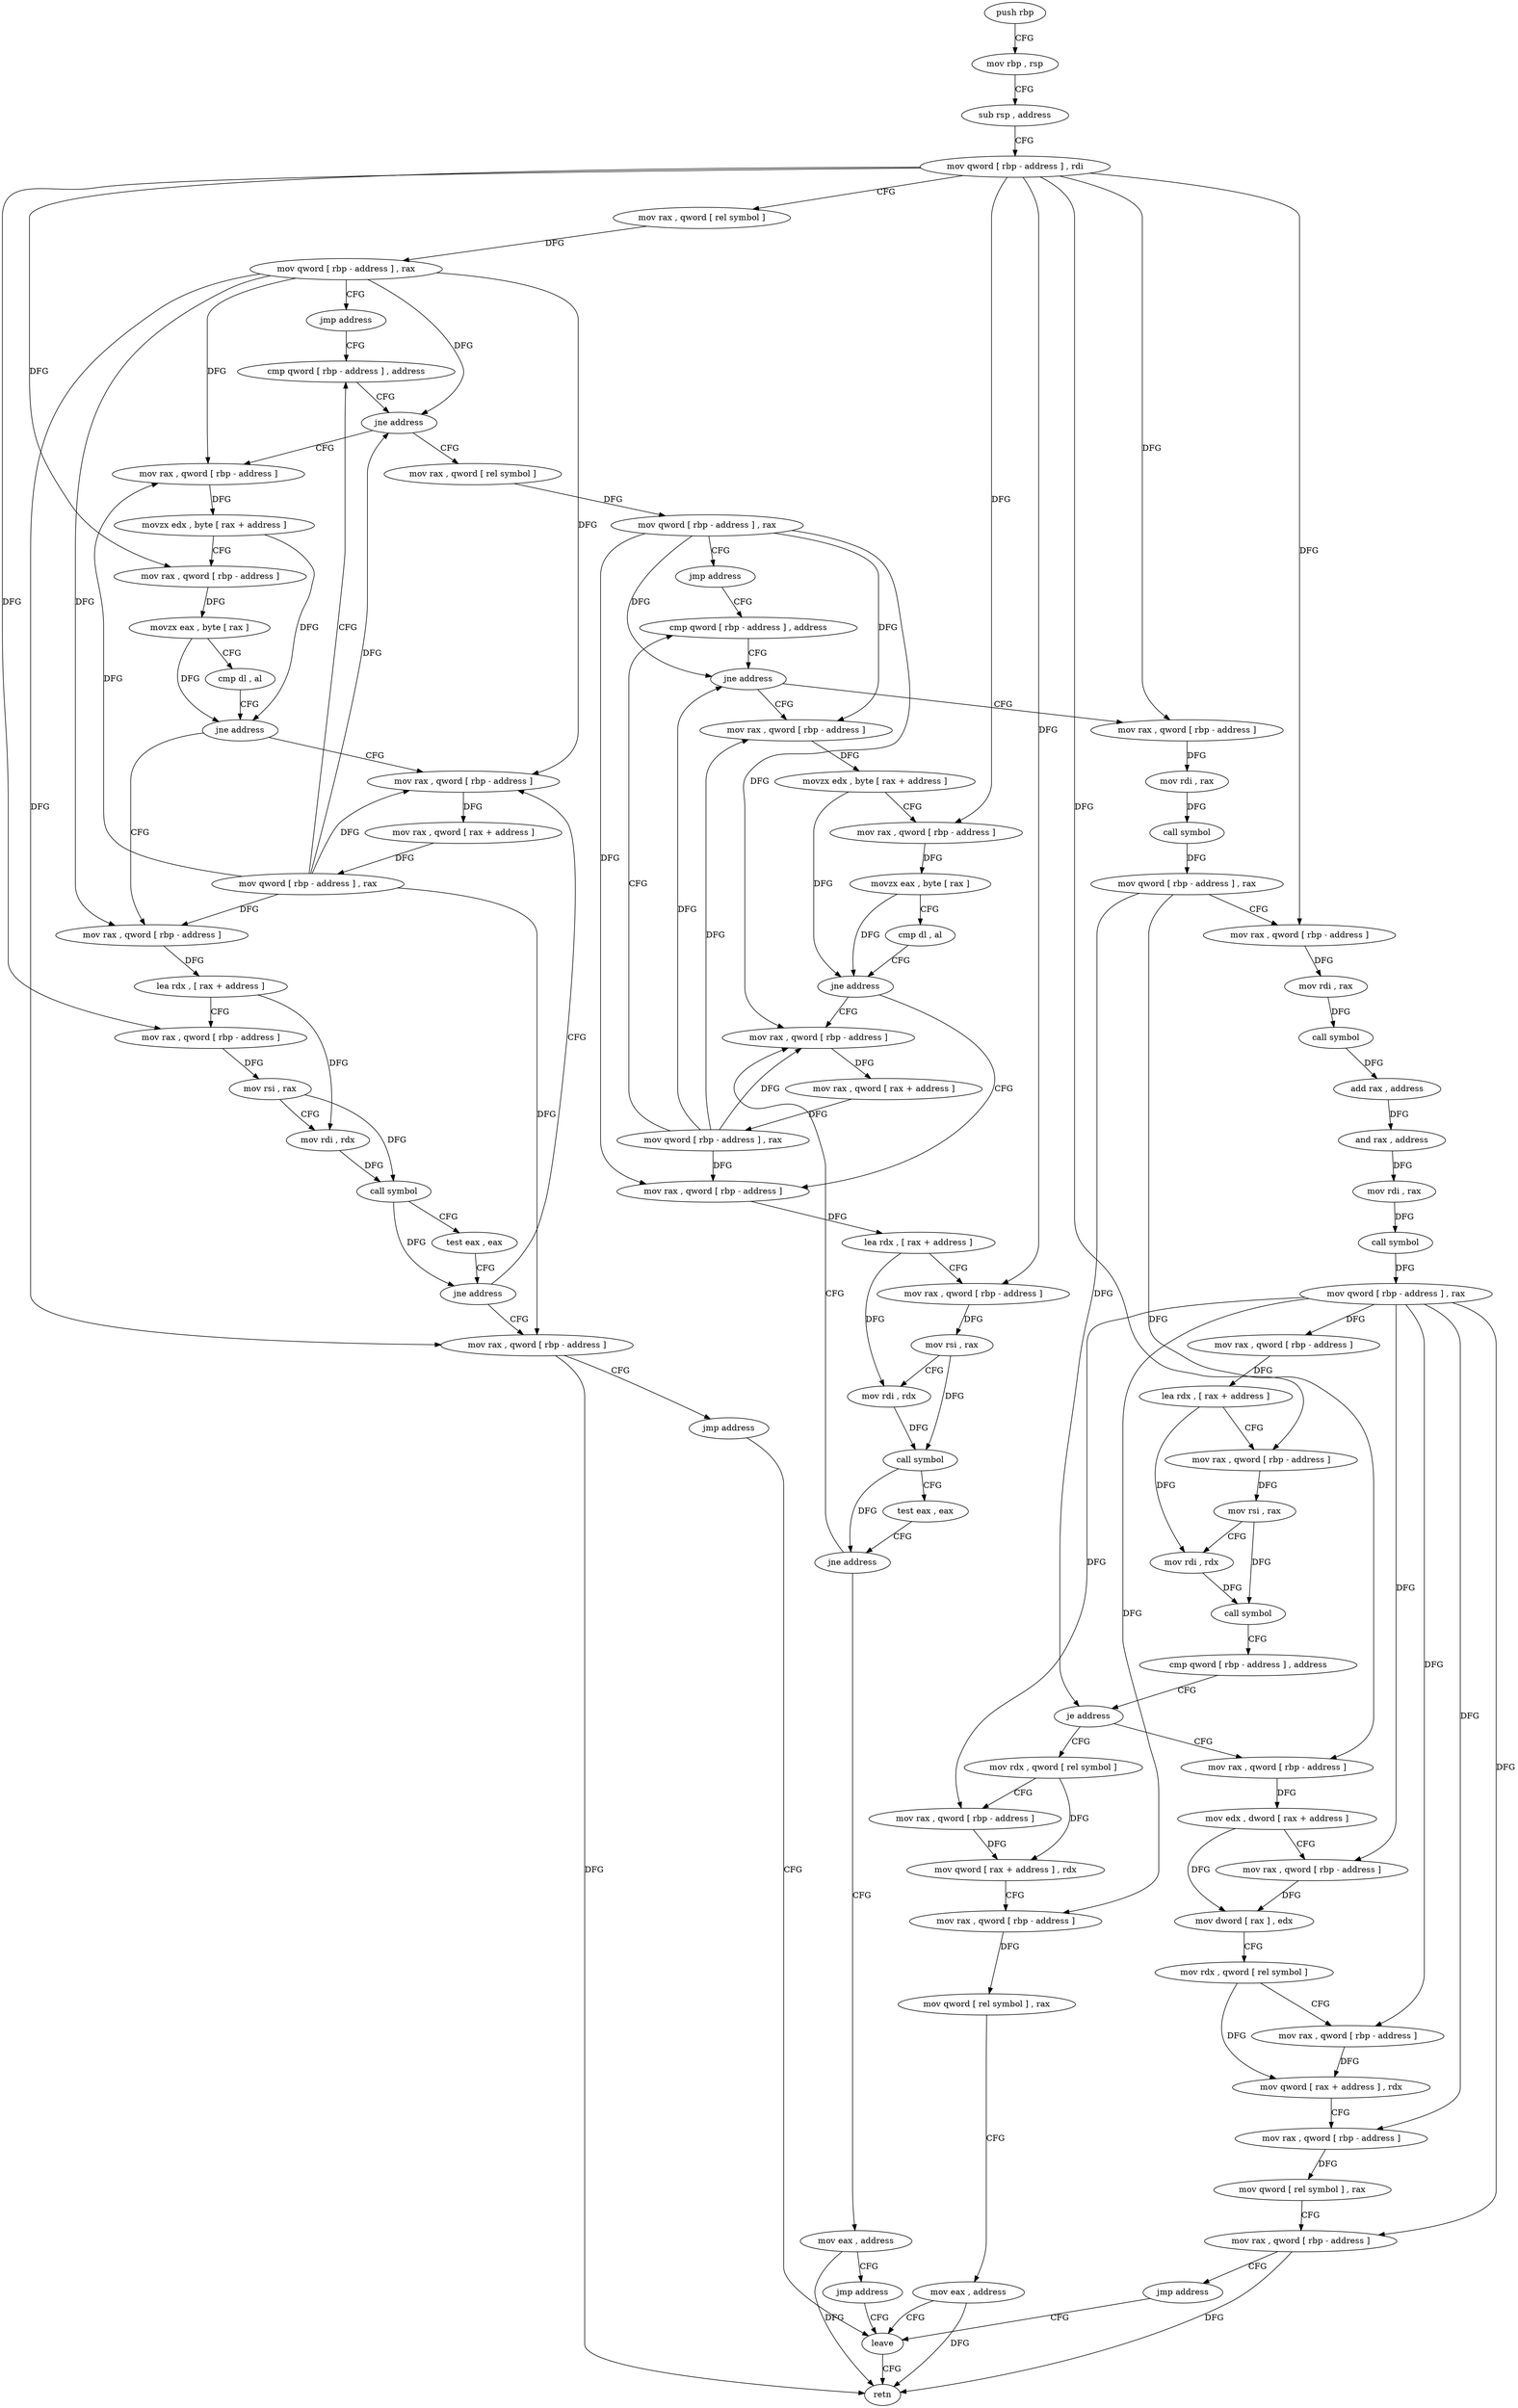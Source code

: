 digraph "func" {
"4314474" [label = "push rbp" ]
"4314475" [label = "mov rbp , rsp" ]
"4314478" [label = "sub rsp , address" ]
"4314482" [label = "mov qword [ rbp - address ] , rdi" ]
"4314486" [label = "mov rax , qword [ rel symbol ]" ]
"4314493" [label = "mov qword [ rbp - address ] , rax" ]
"4314497" [label = "jmp address" ]
"4314566" [label = "cmp qword [ rbp - address ] , address" ]
"4314571" [label = "jne address" ]
"4314499" [label = "mov rax , qword [ rbp - address ]" ]
"4314573" [label = "mov rax , qword [ rel symbol ]" ]
"4314503" [label = "movzx edx , byte [ rax + address ]" ]
"4314507" [label = "mov rax , qword [ rbp - address ]" ]
"4314511" [label = "movzx eax , byte [ rax ]" ]
"4314514" [label = "cmp dl , al" ]
"4314516" [label = "jne address" ]
"4314554" [label = "mov rax , qword [ rbp - address ]" ]
"4314518" [label = "mov rax , qword [ rbp - address ]" ]
"4314580" [label = "mov qword [ rbp - address ] , rax" ]
"4314584" [label = "jmp address" ]
"4314654" [label = "cmp qword [ rbp - address ] , address" ]
"4314558" [label = "mov rax , qword [ rax + address ]" ]
"4314562" [label = "mov qword [ rbp - address ] , rax" ]
"4314522" [label = "lea rdx , [ rax + address ]" ]
"4314526" [label = "mov rax , qword [ rbp - address ]" ]
"4314530" [label = "mov rsi , rax" ]
"4314533" [label = "mov rdi , rdx" ]
"4314536" [label = "call symbol" ]
"4314541" [label = "test eax , eax" ]
"4314543" [label = "jne address" ]
"4314545" [label = "mov rax , qword [ rbp - address ]" ]
"4314659" [label = "jne address" ]
"4314586" [label = "mov rax , qword [ rbp - address ]" ]
"4314661" [label = "mov rax , qword [ rbp - address ]" ]
"4314549" [label = "jmp address" ]
"4314815" [label = "leave" ]
"4314590" [label = "movzx edx , byte [ rax + address ]" ]
"4314594" [label = "mov rax , qword [ rbp - address ]" ]
"4314598" [label = "movzx eax , byte [ rax ]" ]
"4314601" [label = "cmp dl , al" ]
"4314603" [label = "jne address" ]
"4314642" [label = "mov rax , qword [ rbp - address ]" ]
"4314605" [label = "mov rax , qword [ rbp - address ]" ]
"4314665" [label = "mov rdi , rax" ]
"4314668" [label = "call symbol" ]
"4314673" [label = "mov qword [ rbp - address ] , rax" ]
"4314677" [label = "mov rax , qword [ rbp - address ]" ]
"4314681" [label = "mov rdi , rax" ]
"4314684" [label = "call symbol" ]
"4314689" [label = "add rax , address" ]
"4314693" [label = "and rax , address" ]
"4314697" [label = "mov rdi , rax" ]
"4314700" [label = "call symbol" ]
"4314705" [label = "mov qword [ rbp - address ] , rax" ]
"4314709" [label = "mov rax , qword [ rbp - address ]" ]
"4314713" [label = "lea rdx , [ rax + address ]" ]
"4314717" [label = "mov rax , qword [ rbp - address ]" ]
"4314721" [label = "mov rsi , rax" ]
"4314724" [label = "mov rdi , rdx" ]
"4314727" [label = "call symbol" ]
"4314732" [label = "cmp qword [ rbp - address ] , address" ]
"4314737" [label = "je address" ]
"4314784" [label = "mov rdx , qword [ rel symbol ]" ]
"4314739" [label = "mov rax , qword [ rbp - address ]" ]
"4314816" [label = "retn" ]
"4314646" [label = "mov rax , qword [ rax + address ]" ]
"4314650" [label = "mov qword [ rbp - address ] , rax" ]
"4314609" [label = "lea rdx , [ rax + address ]" ]
"4314613" [label = "mov rax , qword [ rbp - address ]" ]
"4314617" [label = "mov rsi , rax" ]
"4314620" [label = "mov rdi , rdx" ]
"4314623" [label = "call symbol" ]
"4314628" [label = "test eax , eax" ]
"4314630" [label = "jne address" ]
"4314632" [label = "mov eax , address" ]
"4314791" [label = "mov rax , qword [ rbp - address ]" ]
"4314795" [label = "mov qword [ rax + address ] , rdx" ]
"4314799" [label = "mov rax , qword [ rbp - address ]" ]
"4314803" [label = "mov qword [ rel symbol ] , rax" ]
"4314810" [label = "mov eax , address" ]
"4314743" [label = "mov edx , dword [ rax + address ]" ]
"4314746" [label = "mov rax , qword [ rbp - address ]" ]
"4314750" [label = "mov dword [ rax ] , edx" ]
"4314752" [label = "mov rdx , qword [ rel symbol ]" ]
"4314759" [label = "mov rax , qword [ rbp - address ]" ]
"4314763" [label = "mov qword [ rax + address ] , rdx" ]
"4314767" [label = "mov rax , qword [ rbp - address ]" ]
"4314771" [label = "mov qword [ rel symbol ] , rax" ]
"4314778" [label = "mov rax , qword [ rbp - address ]" ]
"4314782" [label = "jmp address" ]
"4314637" [label = "jmp address" ]
"4314474" -> "4314475" [ label = "CFG" ]
"4314475" -> "4314478" [ label = "CFG" ]
"4314478" -> "4314482" [ label = "CFG" ]
"4314482" -> "4314486" [ label = "CFG" ]
"4314482" -> "4314507" [ label = "DFG" ]
"4314482" -> "4314526" [ label = "DFG" ]
"4314482" -> "4314594" [ label = "DFG" ]
"4314482" -> "4314661" [ label = "DFG" ]
"4314482" -> "4314677" [ label = "DFG" ]
"4314482" -> "4314717" [ label = "DFG" ]
"4314482" -> "4314613" [ label = "DFG" ]
"4314486" -> "4314493" [ label = "DFG" ]
"4314493" -> "4314497" [ label = "CFG" ]
"4314493" -> "4314571" [ label = "DFG" ]
"4314493" -> "4314499" [ label = "DFG" ]
"4314493" -> "4314554" [ label = "DFG" ]
"4314493" -> "4314518" [ label = "DFG" ]
"4314493" -> "4314545" [ label = "DFG" ]
"4314497" -> "4314566" [ label = "CFG" ]
"4314566" -> "4314571" [ label = "CFG" ]
"4314571" -> "4314499" [ label = "CFG" ]
"4314571" -> "4314573" [ label = "CFG" ]
"4314499" -> "4314503" [ label = "DFG" ]
"4314573" -> "4314580" [ label = "DFG" ]
"4314503" -> "4314507" [ label = "CFG" ]
"4314503" -> "4314516" [ label = "DFG" ]
"4314507" -> "4314511" [ label = "DFG" ]
"4314511" -> "4314514" [ label = "CFG" ]
"4314511" -> "4314516" [ label = "DFG" ]
"4314514" -> "4314516" [ label = "CFG" ]
"4314516" -> "4314554" [ label = "CFG" ]
"4314516" -> "4314518" [ label = "CFG" ]
"4314554" -> "4314558" [ label = "DFG" ]
"4314518" -> "4314522" [ label = "DFG" ]
"4314580" -> "4314584" [ label = "CFG" ]
"4314580" -> "4314659" [ label = "DFG" ]
"4314580" -> "4314586" [ label = "DFG" ]
"4314580" -> "4314642" [ label = "DFG" ]
"4314580" -> "4314605" [ label = "DFG" ]
"4314584" -> "4314654" [ label = "CFG" ]
"4314654" -> "4314659" [ label = "CFG" ]
"4314558" -> "4314562" [ label = "DFG" ]
"4314562" -> "4314566" [ label = "CFG" ]
"4314562" -> "4314571" [ label = "DFG" ]
"4314562" -> "4314499" [ label = "DFG" ]
"4314562" -> "4314554" [ label = "DFG" ]
"4314562" -> "4314518" [ label = "DFG" ]
"4314562" -> "4314545" [ label = "DFG" ]
"4314522" -> "4314526" [ label = "CFG" ]
"4314522" -> "4314533" [ label = "DFG" ]
"4314526" -> "4314530" [ label = "DFG" ]
"4314530" -> "4314533" [ label = "CFG" ]
"4314530" -> "4314536" [ label = "DFG" ]
"4314533" -> "4314536" [ label = "DFG" ]
"4314536" -> "4314541" [ label = "CFG" ]
"4314536" -> "4314543" [ label = "DFG" ]
"4314541" -> "4314543" [ label = "CFG" ]
"4314543" -> "4314554" [ label = "CFG" ]
"4314543" -> "4314545" [ label = "CFG" ]
"4314545" -> "4314549" [ label = "CFG" ]
"4314545" -> "4314816" [ label = "DFG" ]
"4314659" -> "4314586" [ label = "CFG" ]
"4314659" -> "4314661" [ label = "CFG" ]
"4314586" -> "4314590" [ label = "DFG" ]
"4314661" -> "4314665" [ label = "DFG" ]
"4314549" -> "4314815" [ label = "CFG" ]
"4314815" -> "4314816" [ label = "CFG" ]
"4314590" -> "4314594" [ label = "CFG" ]
"4314590" -> "4314603" [ label = "DFG" ]
"4314594" -> "4314598" [ label = "DFG" ]
"4314598" -> "4314601" [ label = "CFG" ]
"4314598" -> "4314603" [ label = "DFG" ]
"4314601" -> "4314603" [ label = "CFG" ]
"4314603" -> "4314642" [ label = "CFG" ]
"4314603" -> "4314605" [ label = "CFG" ]
"4314642" -> "4314646" [ label = "DFG" ]
"4314605" -> "4314609" [ label = "DFG" ]
"4314665" -> "4314668" [ label = "DFG" ]
"4314668" -> "4314673" [ label = "DFG" ]
"4314673" -> "4314677" [ label = "CFG" ]
"4314673" -> "4314737" [ label = "DFG" ]
"4314673" -> "4314739" [ label = "DFG" ]
"4314677" -> "4314681" [ label = "DFG" ]
"4314681" -> "4314684" [ label = "DFG" ]
"4314684" -> "4314689" [ label = "DFG" ]
"4314689" -> "4314693" [ label = "DFG" ]
"4314693" -> "4314697" [ label = "DFG" ]
"4314697" -> "4314700" [ label = "DFG" ]
"4314700" -> "4314705" [ label = "DFG" ]
"4314705" -> "4314709" [ label = "DFG" ]
"4314705" -> "4314791" [ label = "DFG" ]
"4314705" -> "4314799" [ label = "DFG" ]
"4314705" -> "4314746" [ label = "DFG" ]
"4314705" -> "4314759" [ label = "DFG" ]
"4314705" -> "4314767" [ label = "DFG" ]
"4314705" -> "4314778" [ label = "DFG" ]
"4314709" -> "4314713" [ label = "DFG" ]
"4314713" -> "4314717" [ label = "CFG" ]
"4314713" -> "4314724" [ label = "DFG" ]
"4314717" -> "4314721" [ label = "DFG" ]
"4314721" -> "4314724" [ label = "CFG" ]
"4314721" -> "4314727" [ label = "DFG" ]
"4314724" -> "4314727" [ label = "DFG" ]
"4314727" -> "4314732" [ label = "CFG" ]
"4314732" -> "4314737" [ label = "CFG" ]
"4314737" -> "4314784" [ label = "CFG" ]
"4314737" -> "4314739" [ label = "CFG" ]
"4314784" -> "4314791" [ label = "CFG" ]
"4314784" -> "4314795" [ label = "DFG" ]
"4314739" -> "4314743" [ label = "DFG" ]
"4314646" -> "4314650" [ label = "DFG" ]
"4314650" -> "4314654" [ label = "CFG" ]
"4314650" -> "4314659" [ label = "DFG" ]
"4314650" -> "4314586" [ label = "DFG" ]
"4314650" -> "4314642" [ label = "DFG" ]
"4314650" -> "4314605" [ label = "DFG" ]
"4314609" -> "4314613" [ label = "CFG" ]
"4314609" -> "4314620" [ label = "DFG" ]
"4314613" -> "4314617" [ label = "DFG" ]
"4314617" -> "4314620" [ label = "CFG" ]
"4314617" -> "4314623" [ label = "DFG" ]
"4314620" -> "4314623" [ label = "DFG" ]
"4314623" -> "4314628" [ label = "CFG" ]
"4314623" -> "4314630" [ label = "DFG" ]
"4314628" -> "4314630" [ label = "CFG" ]
"4314630" -> "4314642" [ label = "CFG" ]
"4314630" -> "4314632" [ label = "CFG" ]
"4314632" -> "4314637" [ label = "CFG" ]
"4314632" -> "4314816" [ label = "DFG" ]
"4314791" -> "4314795" [ label = "DFG" ]
"4314795" -> "4314799" [ label = "CFG" ]
"4314799" -> "4314803" [ label = "DFG" ]
"4314803" -> "4314810" [ label = "CFG" ]
"4314810" -> "4314815" [ label = "CFG" ]
"4314810" -> "4314816" [ label = "DFG" ]
"4314743" -> "4314746" [ label = "CFG" ]
"4314743" -> "4314750" [ label = "DFG" ]
"4314746" -> "4314750" [ label = "DFG" ]
"4314750" -> "4314752" [ label = "CFG" ]
"4314752" -> "4314759" [ label = "CFG" ]
"4314752" -> "4314763" [ label = "DFG" ]
"4314759" -> "4314763" [ label = "DFG" ]
"4314763" -> "4314767" [ label = "CFG" ]
"4314767" -> "4314771" [ label = "DFG" ]
"4314771" -> "4314778" [ label = "CFG" ]
"4314778" -> "4314782" [ label = "CFG" ]
"4314778" -> "4314816" [ label = "DFG" ]
"4314782" -> "4314815" [ label = "CFG" ]
"4314637" -> "4314815" [ label = "CFG" ]
}
